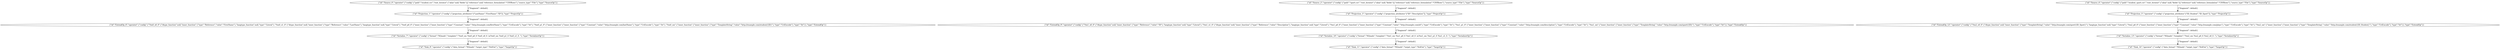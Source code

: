 digraph {
    0 [ label = "{\"id\":\"Source_0\",\"operator\":{\"config\":{\"path\":\"student.csv\",\"root_iterator\":{\"alias\":null,\"fields\":[],\"reference\":null,\"reference_formulation\":\"CSVRows\"},\"source_type\":\"File\"},\"type\":\"SourceOp\"}}" ]
    1 [ label = "{\"id\":\"Projection_1\",\"operator\":{\"config\":{\"projection_attributes\":[\"LastName\",\"FirstName\",\"ID\"]},\"type\":\"ProjectOp\"}}" ]
    2 [ label = "{\"id\":\"Source_2\",\"operator\":{\"config\":{\"path\":\"sport.csv\",\"root_iterator\":{\"alias\":null,\"fields\":[],\"reference\":null,\"reference_formulation\":\"CSVRows\"},\"source_type\":\"File\"},\"type\":\"SourceOp\"}}" ]
    3 [ label = "{\"id\":\"Projection_3\",\"operator\":{\"config\":{\"projection_attributes\":[\"ID\",\"Description\"]},\"type\":\"ProjectOp\"}}" ]
    4 [ label = "{\"id\":\"Source_4\",\"operator\":{\"config\":{\"path\":\"student_sport.csv\",\"root_iterator\":{\"alias\":null,\"fields\":[],\"reference\":null,\"reference_formulation\":\"CSVRows\"},\"source_type\":\"File\"},\"type\":\"SourceOp\"}}" ]
    5 [ label = "{\"id\":\"Projection_5\",\"operator\":{\"config\":{\"projection_attributes\":[\"ID_Student\",\"ID_Sport\"]},\"type\":\"ProjectOp\"}}" ]
    6 [ label = "{\"id\":\"ExtendOp_6\",\"operator\":{\"config\":{\"?tm0_o0_0\":{\"dtype_function\":null,\"inner_function\":{\"type\":\"Reference\",\"value\":\"FirstName\"},\"langtype_function\":null,\"type\":\"Literal\"},\"?tm0_o1_0\":{\"dtype_function\":null,\"inner_function\":{\"type\":\"Reference\",\"value\":\"LastName\"},\"langtype_function\":null,\"type\":\"Literal\"},\"?tm0_p0_0\":{\"inner_function\":{\"inner_function\":{\"type\":\"Constant\",\"value\":\"http://example.com/firstName\"},\"type\":\"UriEncode\"},\"type\":\"Iri\"},\"?tm0_p1_0\":{\"inner_function\":{\"inner_function\":{\"type\":\"Constant\",\"value\":\"http://example.com/lastName\"},\"type\":\"UriEncode\"},\"type\":\"Iri\"},\"?tm0_sm\":{\"inner_function\":{\"inner_function\":{\"type\":\"TemplateString\",\"value\":\"http://example.com/student/{ID}\"},\"type\":\"UriEncode\"},\"type\":\"Iri\"}},\"type\":\"ExtendOp\"}}" ]
    7 [ label = "{\"id\":\"Serialize_7\",\"operator\":{\"config\":{\"format\":\"NQuads\",\"template\":\"?tm0_sm ?tm0_p0_0 ?tm0_o0_0 .\\n?tm0_sm ?tm0_p1_0 ?tm0_o1_0 .\"},\"type\":\"SerializerOp\"}}" ]
    8 [ label = "{\"id\":\"Sink_8\",\"operator\":{\"config\":{\"data_format\":\"NQuads\",\"target_type\":\"StdOut\"},\"type\":\"TargetOp\"}}" ]
    9 [ label = "{\"id\":\"ExtendOp_9\",\"operator\":{\"config\":{\"?tm1_o0_0\":{\"dtype_function\":null,\"inner_function\":{\"type\":\"Reference\",\"value\":\"ID\"},\"langtype_function\":null,\"type\":\"Literal\"},\"?tm1_o1_0\":{\"dtype_function\":null,\"inner_function\":{\"type\":\"Reference\",\"value\":\"Description\"},\"langtype_function\":null,\"type\":\"Literal\"},\"?tm1_p0_0\":{\"inner_function\":{\"inner_function\":{\"type\":\"Constant\",\"value\":\"http://example.com/id\"},\"type\":\"UriEncode\"},\"type\":\"Iri\"},\"?tm1_p1_0\":{\"inner_function\":{\"inner_function\":{\"type\":\"Constant\",\"value\":\"http://example.com/description\"},\"type\":\"UriEncode\"},\"type\":\"Iri\"},\"?tm1_sm\":{\"inner_function\":{\"inner_function\":{\"type\":\"TemplateString\",\"value\":\"http://example.com/sport/{ID}\"},\"type\":\"UriEncode\"},\"type\":\"Iri\"}},\"type\":\"ExtendOp\"}}" ]
    10 [ label = "{\"id\":\"Serialize_10\",\"operator\":{\"config\":{\"format\":\"NQuads\",\"template\":\"?tm1_sm ?tm1_p0_0 ?tm1_o0_0 .\\n?tm1_sm ?tm1_p1_0 ?tm1_o1_0 .\"},\"type\":\"SerializerOp\"}}" ]
    11 [ label = "{\"id\":\"Sink_11\",\"operator\":{\"config\":{\"data_format\":\"NQuads\",\"target_type\":\"StdOut\"},\"type\":\"TargetOp\"}}" ]
    12 [ label = "{\"id\":\"ExtendOp_12\",\"operator\":{\"config\":{\"?tm2_o0_0\":{\"dtype_function\":null,\"inner_function\":{\"type\":\"TemplateString\",\"value\":\"http://example.com/sport/{ID_Sport}\"},\"langtype_function\":null,\"type\":\"Literal\"},\"?tm2_p0_0\":{\"inner_function\":{\"inner_function\":{\"type\":\"Constant\",\"value\":\"http://example.com/plays\"},\"type\":\"UriEncode\"},\"type\":\"Iri\"},\"?tm2_sm\":{\"inner_function\":{\"inner_function\":{\"type\":\"TemplateString\",\"value\":\"http://example.com/student/{ID_Student}\"},\"type\":\"UriEncode\"},\"type\":\"Iri\"}},\"type\":\"ExtendOp\"}}" ]
    13 [ label = "{\"id\":\"Serialize_13\",\"operator\":{\"config\":{\"format\":\"NQuads\",\"template\":\"?tm2_sm ?tm2_p0_0 ?tm2_o0_0 .\"},\"type\":\"SerializerOp\"}}" ]
    14 [ label = "{\"id\":\"Sink_14\",\"operator\":{\"config\":{\"data_format\":\"NQuads\",\"target_type\":\"StdOut\"},\"type\":\"TargetOp\"}}" ]
    0 -> 1 [ label = "{\"fragment\": default}" ]
    2 -> 3 [ label = "{\"fragment\": default}" ]
    4 -> 5 [ label = "{\"fragment\": default}" ]
    1 -> 6 [ label = "{\"fragment\": default}" ]
    6 -> 7 [ label = "{\"fragment\": default}" ]
    7 -> 8 [ label = "{\"fragment\": default}" ]
    3 -> 9 [ label = "{\"fragment\": default}" ]
    9 -> 10 [ label = "{\"fragment\": default}" ]
    10 -> 11 [ label = "{\"fragment\": default}" ]
    5 -> 12 [ label = "{\"fragment\": default}" ]
    12 -> 13 [ label = "{\"fragment\": default}" ]
    13 -> 14 [ label = "{\"fragment\": default}" ]
}
